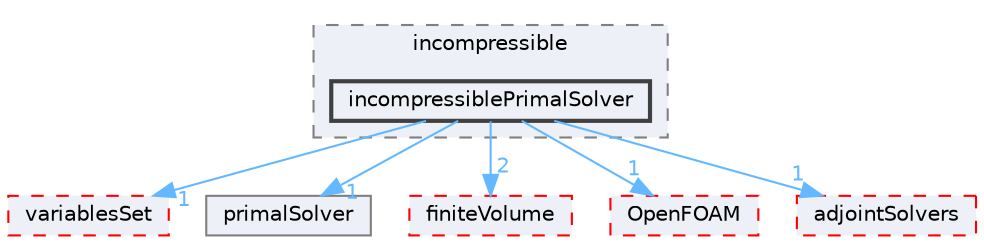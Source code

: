 digraph "src/optimisation/adjointOptimisation/adjoint/solvers/primalSolvers/incompressible/incompressiblePrimalSolver"
{
 // LATEX_PDF_SIZE
  bgcolor="transparent";
  edge [fontname=Helvetica,fontsize=10,labelfontname=Helvetica,labelfontsize=10];
  node [fontname=Helvetica,fontsize=10,shape=box,height=0.2,width=0.4];
  compound=true
  subgraph clusterdir_63917a551ed1d85d2b13384e919fb65d {
    graph [ bgcolor="#edf0f7", pencolor="grey50", label="incompressible", fontname=Helvetica,fontsize=10 style="filled,dashed", URL="dir_63917a551ed1d85d2b13384e919fb65d.html",tooltip=""]
  dir_5aba0a8c5faa23d3d989f917678c366c [label="incompressiblePrimalSolver", fillcolor="#edf0f7", color="grey25", style="filled,bold", URL="dir_5aba0a8c5faa23d3d989f917678c366c.html",tooltip=""];
  }
  dir_195a59111b2a8c42961aaea2cfc6eba5 [label="variablesSet", fillcolor="#edf0f7", color="red", style="filled,dashed", URL="dir_195a59111b2a8c42961aaea2cfc6eba5.html",tooltip=""];
  dir_90fe3bfa42b62e6bdcb51b1590e7f00a [label="primalSolver", fillcolor="#edf0f7", color="grey50", style="filled", URL="dir_90fe3bfa42b62e6bdcb51b1590e7f00a.html",tooltip=""];
  dir_9bd15774b555cf7259a6fa18f99fe99b [label="finiteVolume", fillcolor="#edf0f7", color="red", style="filled,dashed", URL="dir_9bd15774b555cf7259a6fa18f99fe99b.html",tooltip=""];
  dir_c5473ff19b20e6ec4dfe5c310b3778a8 [label="OpenFOAM", fillcolor="#edf0f7", color="red", style="filled,dashed", URL="dir_c5473ff19b20e6ec4dfe5c310b3778a8.html",tooltip=""];
  dir_e795448d0a5c64e27ea31dc3355a03a6 [label="adjointSolvers", fillcolor="#edf0f7", color="red", style="filled,dashed", URL="dir_e795448d0a5c64e27ea31dc3355a03a6.html",tooltip=""];
  dir_5aba0a8c5faa23d3d989f917678c366c->dir_195a59111b2a8c42961aaea2cfc6eba5 [headlabel="1", labeldistance=1.5 headhref="dir_001828_004256.html" href="dir_001828_004256.html" color="steelblue1" fontcolor="steelblue1"];
  dir_5aba0a8c5faa23d3d989f917678c366c->dir_90fe3bfa42b62e6bdcb51b1590e7f00a [headlabel="1", labeldistance=1.5 headhref="dir_001828_003059.html" href="dir_001828_003059.html" color="steelblue1" fontcolor="steelblue1"];
  dir_5aba0a8c5faa23d3d989f917678c366c->dir_9bd15774b555cf7259a6fa18f99fe99b [headlabel="2", labeldistance=1.5 headhref="dir_001828_001387.html" href="dir_001828_001387.html" color="steelblue1" fontcolor="steelblue1"];
  dir_5aba0a8c5faa23d3d989f917678c366c->dir_c5473ff19b20e6ec4dfe5c310b3778a8 [headlabel="1", labeldistance=1.5 headhref="dir_001828_002695.html" href="dir_001828_002695.html" color="steelblue1" fontcolor="steelblue1"];
  dir_5aba0a8c5faa23d3d989f917678c366c->dir_e795448d0a5c64e27ea31dc3355a03a6 [headlabel="1", labeldistance=1.5 headhref="dir_001828_000066.html" href="dir_001828_000066.html" color="steelblue1" fontcolor="steelblue1"];
}
